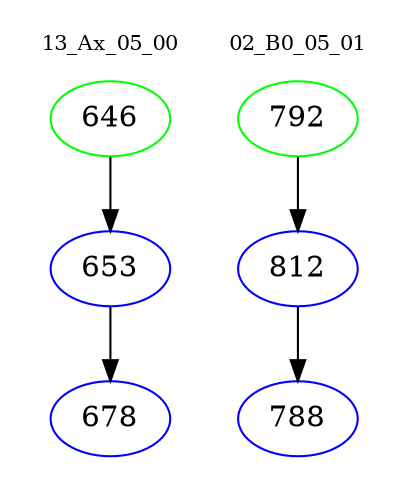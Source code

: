 digraph{
subgraph cluster_0 {
color = white
label = "13_Ax_05_00";
fontsize=10;
T0_646 [label="646", color="green"]
T0_646 -> T0_653 [color="black"]
T0_653 [label="653", color="blue"]
T0_653 -> T0_678 [color="black"]
T0_678 [label="678", color="blue"]
}
subgraph cluster_1 {
color = white
label = "02_B0_05_01";
fontsize=10;
T1_792 [label="792", color="green"]
T1_792 -> T1_812 [color="black"]
T1_812 [label="812", color="blue"]
T1_812 -> T1_788 [color="black"]
T1_788 [label="788", color="blue"]
}
}
